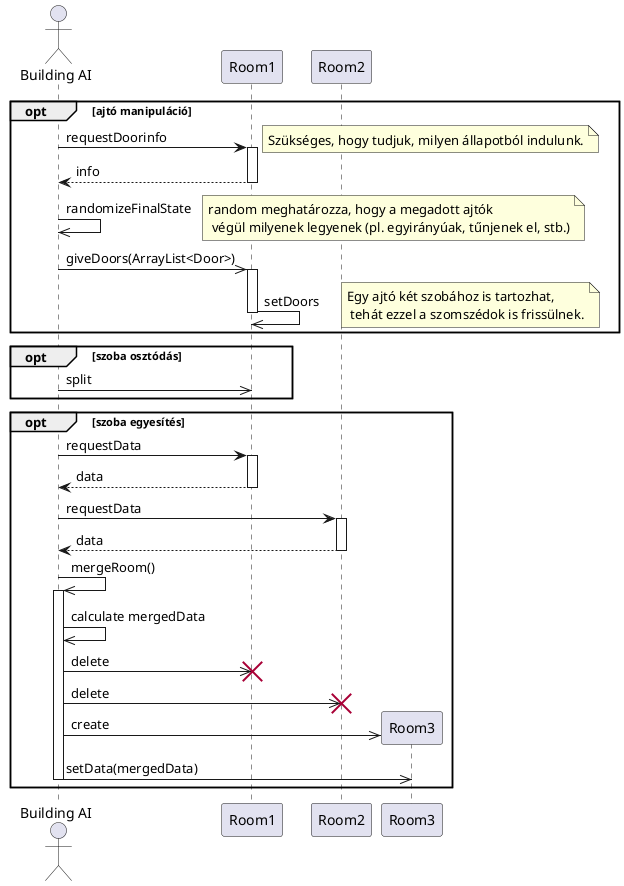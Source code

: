 @startuml building_change

actor "Building AI" as ai
Participant Room1 as sz
Participant Room2 as sz2
Participant Room3 as sz3

opt ajtó manipuláció

    ai->sz ++: requestDoorinfo
    note right: Szükséges, hogy tudjuk, milyen állapotból indulunk.
    return info

    ai->>ai : randomizeFinalState
    note right: random meghatározza, hogy a megadott ajtók \n végül milyenek legyenek (pl. egyirányúak, tűnjenek el, stb.)

    ai->>sz : giveDoors(ArrayList<Door>)
    activate sz

    sz->>sz : setDoors
    deactivate sz
    note right : Egy ajtó két szobához is tartozhat,\n tehát ezzel a szomszédok is frissülnek.

end

opt szoba osztódás

    ai->>sz : split

end

opt szoba egyesítés

    ai->sz ++: requestData
    return data
    ai->sz2 ++: requestData
    return data

    ai->>ai ++: mergeRoom()
    ai->>ai : calculate mergedData
    ai->>sz !!: delete
    ai->>sz2 !!: delete
    ai->>sz3 **: create
    ai->>sz3 : setData(mergedData)
    deactivate ai

end

@enduml